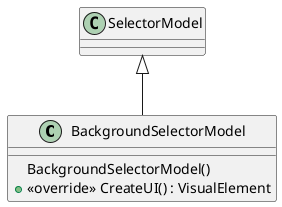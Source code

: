 @startuml
class BackgroundSelectorModel {
    BackgroundSelectorModel()
    + <<override>> CreateUI() : VisualElement
}
SelectorModel <|-- BackgroundSelectorModel
@enduml
